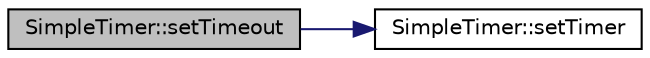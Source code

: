 digraph "SimpleTimer::setTimeout"
{
 // LATEX_PDF_SIZE
  edge [fontname="Helvetica",fontsize="10",labelfontname="Helvetica",labelfontsize="10"];
  node [fontname="Helvetica",fontsize="10",shape=record];
  rankdir="LR";
  Node1 [label="SimpleTimer::setTimeout",height=0.2,width=0.4,color="black", fillcolor="grey75", style="filled", fontcolor="black",tooltip=" "];
  Node1 -> Node2 [color="midnightblue",fontsize="10",style="solid",fontname="Helvetica"];
  Node2 [label="SimpleTimer::setTimer",height=0.2,width=0.4,color="black", fillcolor="white", style="filled",URL="$df/d7d/class_simple_timer.html#a9296b4588c1e97f468dd5fae0f31d0be",tooltip=" "];
}
